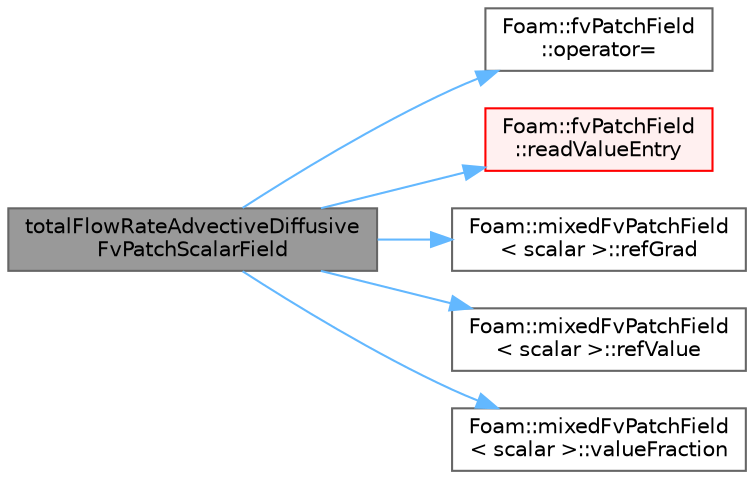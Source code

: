 digraph "totalFlowRateAdvectiveDiffusiveFvPatchScalarField"
{
 // LATEX_PDF_SIZE
  bgcolor="transparent";
  edge [fontname=Helvetica,fontsize=10,labelfontname=Helvetica,labelfontsize=10];
  node [fontname=Helvetica,fontsize=10,shape=box,height=0.2,width=0.4];
  rankdir="LR";
  Node1 [id="Node000001",label="totalFlowRateAdvectiveDiffusive\lFvPatchScalarField",height=0.2,width=0.4,color="gray40", fillcolor="grey60", style="filled", fontcolor="black",tooltip=" "];
  Node1 -> Node2 [id="edge1_Node000001_Node000002",color="steelblue1",style="solid",tooltip=" "];
  Node2 [id="Node000002",label="Foam::fvPatchField\l::operator=",height=0.2,width=0.4,color="grey40", fillcolor="white", style="filled",URL="$classFoam_1_1fvPatchField.html#a6a896c9a07142ef7985d976d61181176",tooltip=" "];
  Node1 -> Node3 [id="edge2_Node000001_Node000003",color="steelblue1",style="solid",tooltip=" "];
  Node3 [id="Node000003",label="Foam::fvPatchField\l::readValueEntry",height=0.2,width=0.4,color="red", fillcolor="#FFF0F0", style="filled",URL="$classFoam_1_1fvPatchField.html#acc37ee6906b724e1f390ed08e55df367",tooltip=" "];
  Node1 -> Node11 [id="edge3_Node000001_Node000011",color="steelblue1",style="solid",tooltip=" "];
  Node11 [id="Node000011",label="Foam::mixedFvPatchField\l\< scalar \>::refGrad",height=0.2,width=0.4,color="grey40", fillcolor="white", style="filled",URL="$classFoam_1_1mixedFvPatchField.html#a7a478c5c5990903020a583e623cd4037",tooltip=" "];
  Node1 -> Node12 [id="edge4_Node000001_Node000012",color="steelblue1",style="solid",tooltip=" "];
  Node12 [id="Node000012",label="Foam::mixedFvPatchField\l\< scalar \>::refValue",height=0.2,width=0.4,color="grey40", fillcolor="white", style="filled",URL="$classFoam_1_1mixedFvPatchField.html#ade3927d9cd381ce9430b9a92b53d15f9",tooltip=" "];
  Node1 -> Node13 [id="edge5_Node000001_Node000013",color="steelblue1",style="solid",tooltip=" "];
  Node13 [id="Node000013",label="Foam::mixedFvPatchField\l\< scalar \>::valueFraction",height=0.2,width=0.4,color="grey40", fillcolor="white", style="filled",URL="$classFoam_1_1mixedFvPatchField.html#af1b290620a57969bc5d80a626132ae82",tooltip=" "];
}
